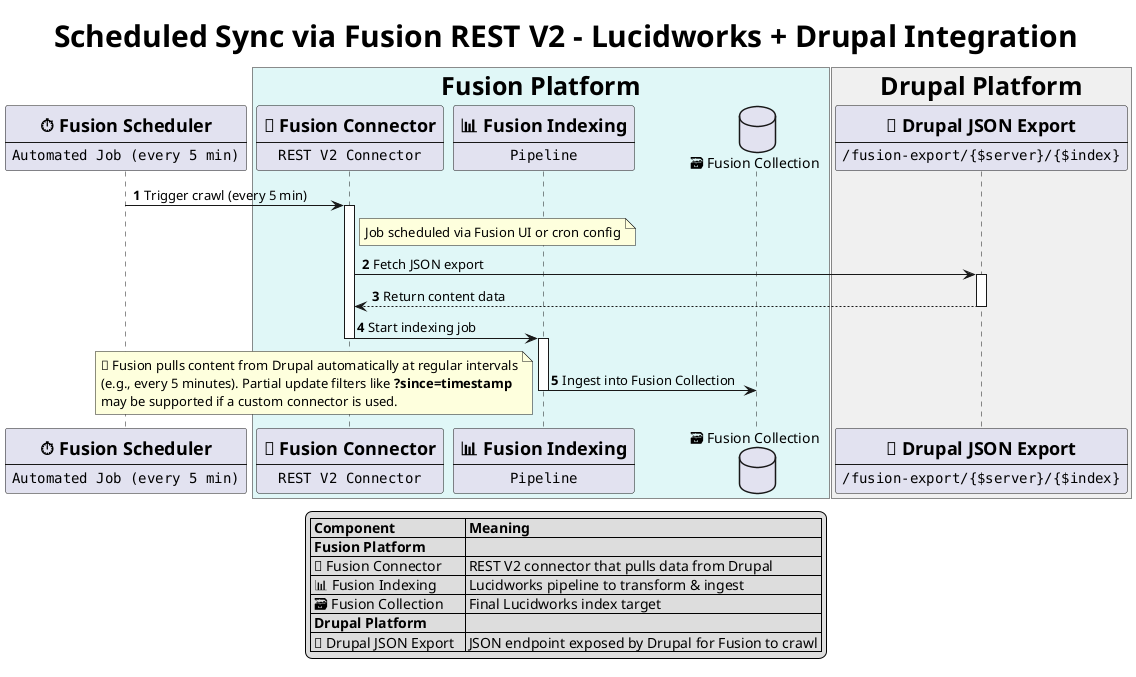 @startuml

/' 
@id: ING-003
@file: ING-003--restv2-scheduled.puml
@title: Scheduled Sync via Fusion REST V2
@type: sequence
@description: Fusion triggers a scheduled crawl from the Drupal JSON Export endpoint using the REST V2 connector.
@related: ING-001, ING-002, ING-004
'/

/'
🛠 Scheduled Sync Flow (REST V2)

Scenario:
1. A scheduled job (e.g., every 5 min) triggers a Fusion crawl via REST V2 connector.
2. Fusion connector fetches the JSON export from Drupal.
3. Fusion starts the indexing pipeline and pushes data to the Fusion Collection.

Requirements:
• Use participant for Fusion Scheduler to represent automation trigger.
• Use participants for Fusion Connector, Indexing Pipeline, Fusion Collection, and Drupal JSON Export.
• Use `as` aliases for clarity.
• Use activation blocks for clarity.
• Use notes for config hints and partial update filtering.
• Use `<style>` block for consistent formatting.
'/

<style>
  title {
    FontSize 30
  }
  box {
    FontSize 25
    .drupalPlatform {
      BackgroundColor #F0F0F0
    }
    .fusionPlatform {
      BackgroundColor #E0F7F7
    }
  }
</style>

title Scheduled Sync via Fusion REST V2 – Lucidworks + Drupal Integration

autonumber

participant Scheduler [
  =⏱️ Fusion Scheduler
  ----
  ""Automated Job (every 5 min)""
]

box "Fusion Platform" <<fusionPlatform>>
  participant FusionConnector [
    =🔧 Fusion Connector
    ----
    ""REST V2 Connector""
  ]
  participant IndexingPipeline [
    =📊 Fusion Indexing
    ----
    ""Pipeline""
  ]
  database "🗃️ Fusion Collection" as FusionCollection
end box

box "Drupal Platform" <<drupalPlatform>>
  participant DrupalExport [
    =🔄 Drupal JSON Export
    ----
    ""/fusion-export/{$server}/{$index}""
  ]
end box

Scheduler -> FusionConnector: Trigger crawl (every 5 min)
note right of FusionConnector: Job scheduled via Fusion UI or cron config
activate FusionConnector

FusionConnector -> DrupalExport: Fetch JSON export
activate DrupalExport
DrupalExport --> FusionConnector: Return content data
deactivate DrupalExport

FusionConnector -> IndexingPipeline: Start indexing job
deactivate FusionConnector

activate IndexingPipeline
IndexingPipeline -> FusionCollection: Ingest into Fusion Collection
deactivate IndexingPipeline

note bottom
  🔁 Fusion pulls content from Drupal automatically at regular intervals
  (e.g., every 5 minutes). Partial update filters like **?since=timestamp**
  may be supported if a custom connector is used.
end note

legend bottom
|= Component              |= Meaning |
| **Fusion Platform**     ||
| 🔧 Fusion Connector     | REST V2 connector that pulls data from Drupal |
| 📊 Fusion Indexing      | Lucidworks pipeline to transform & ingest |
| 🗃️ Fusion Collection    | Final Lucidworks index target |
| **Drupal Platform**     ||
| 🔄 Drupal JSON Export   | JSON endpoint exposed by Drupal for Fusion to crawl |
endlegend

@enduml